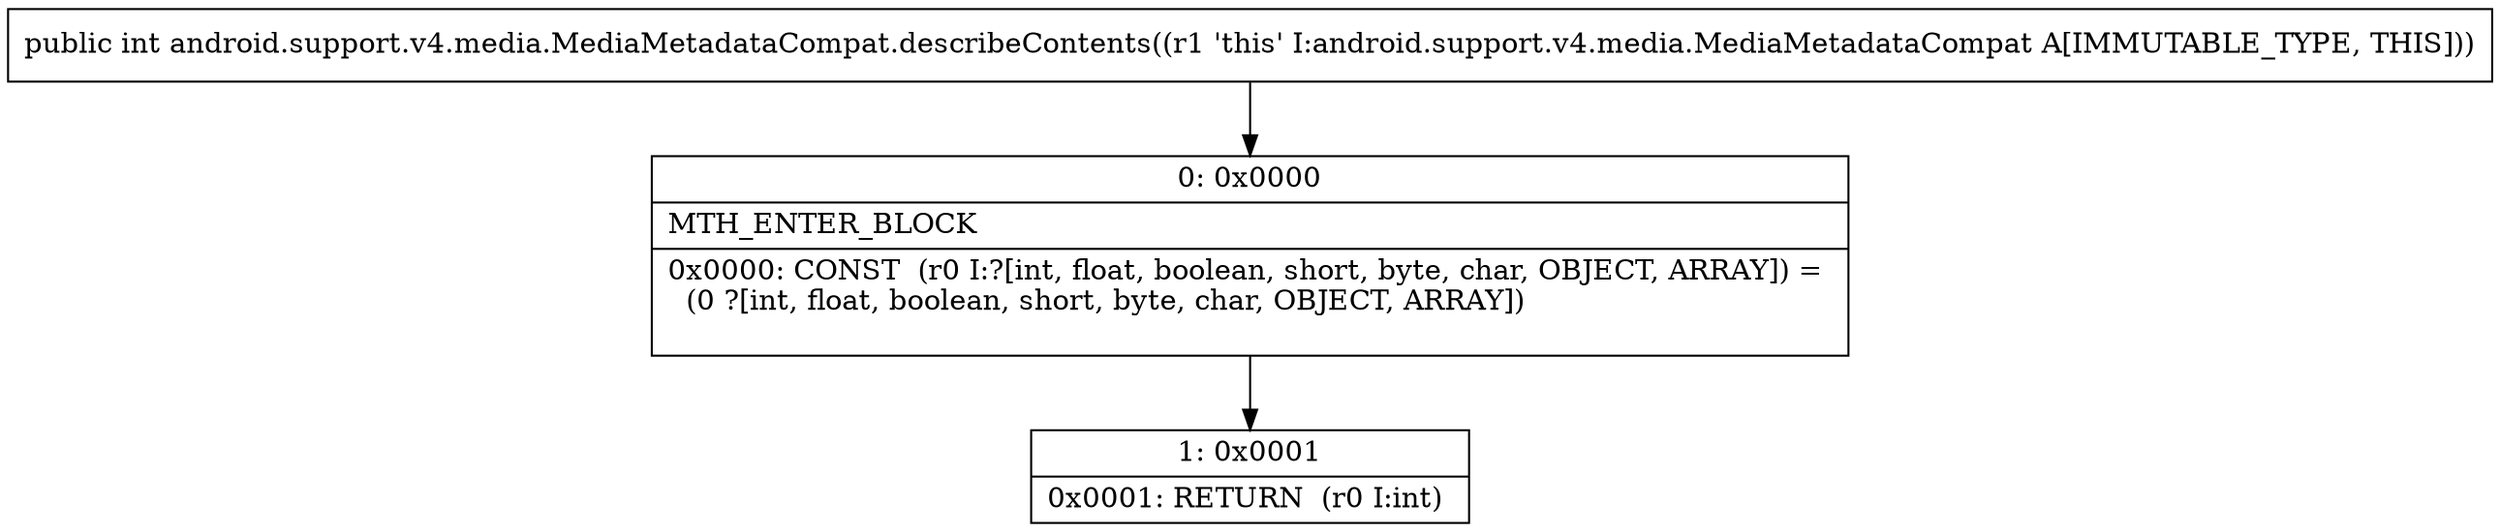 digraph "CFG forandroid.support.v4.media.MediaMetadataCompat.describeContents()I" {
Node_0 [shape=record,label="{0\:\ 0x0000|MTH_ENTER_BLOCK\l|0x0000: CONST  (r0 I:?[int, float, boolean, short, byte, char, OBJECT, ARRAY]) = \l  (0 ?[int, float, boolean, short, byte, char, OBJECT, ARRAY])\l \l}"];
Node_1 [shape=record,label="{1\:\ 0x0001|0x0001: RETURN  (r0 I:int) \l}"];
MethodNode[shape=record,label="{public int android.support.v4.media.MediaMetadataCompat.describeContents((r1 'this' I:android.support.v4.media.MediaMetadataCompat A[IMMUTABLE_TYPE, THIS])) }"];
MethodNode -> Node_0;
Node_0 -> Node_1;
}

